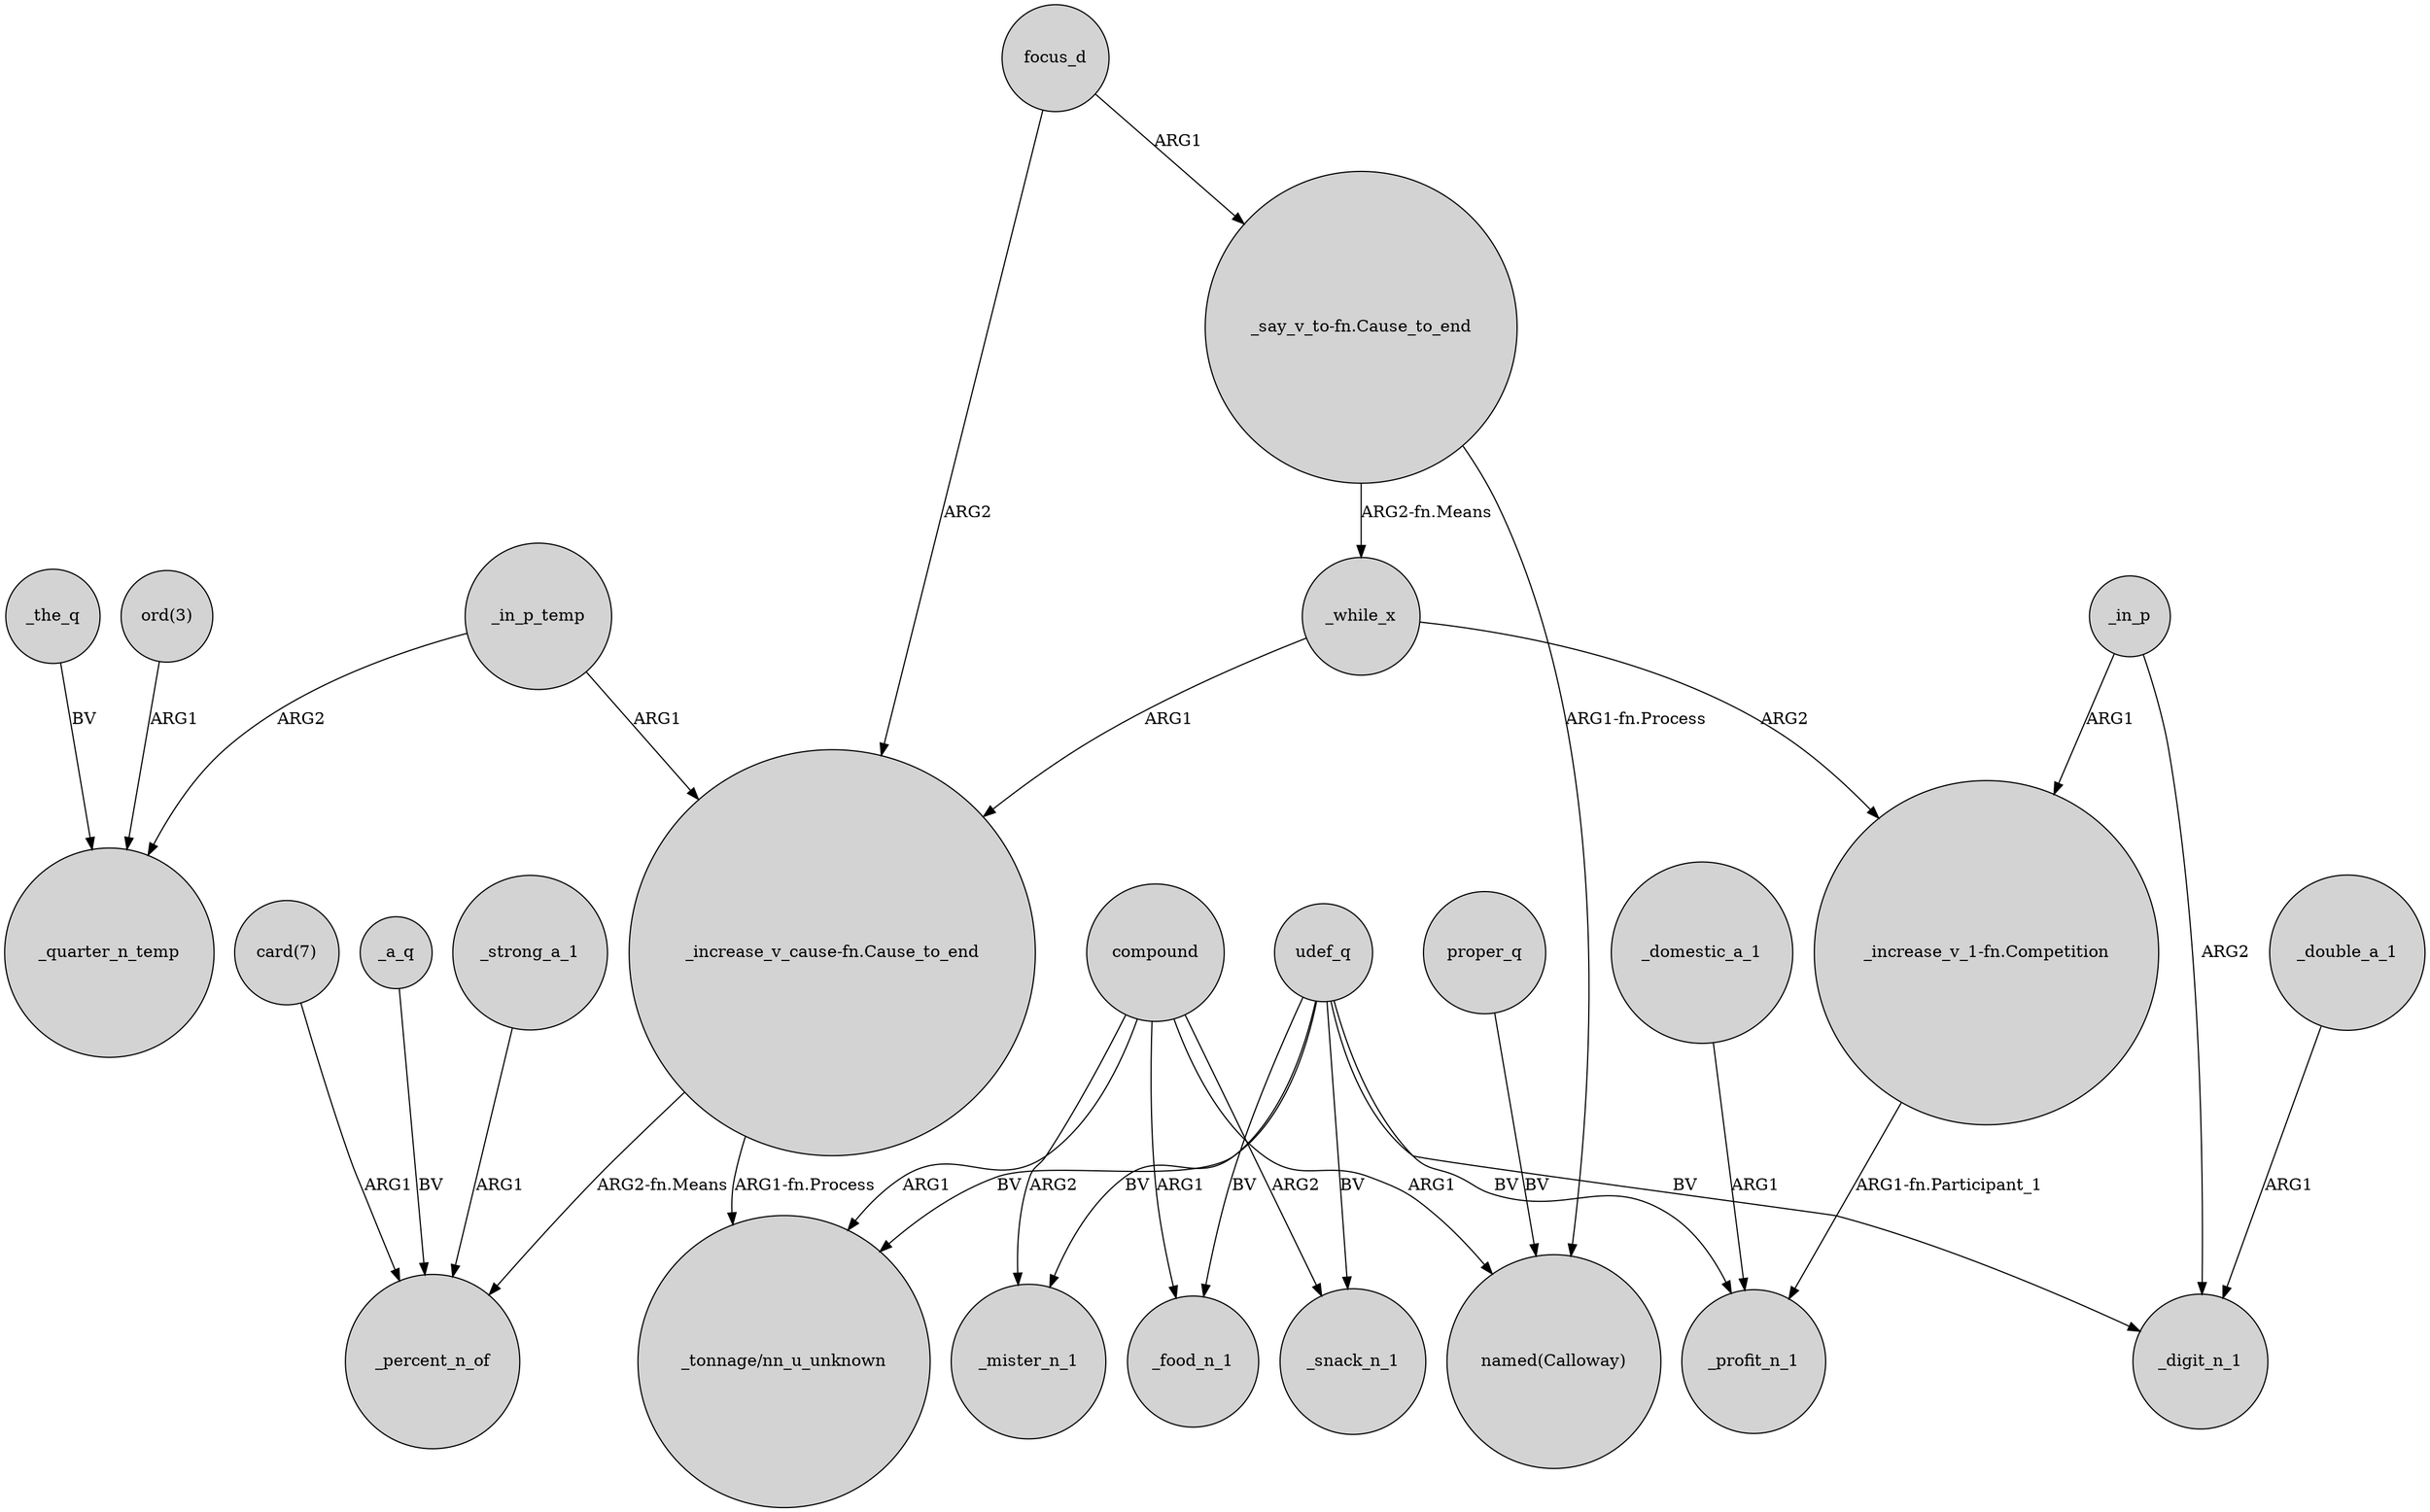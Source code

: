 digraph {
	node [shape=circle style=filled]
	_in_p_temp -> _quarter_n_temp [label=ARG2]
	compound -> _mister_n_1 [label=ARG2]
	"card(7)" -> _percent_n_of [label=ARG1]
	"ord(3)" -> _quarter_n_temp [label=ARG1]
	udef_q -> _snack_n_1 [label=BV]
	_strong_a_1 -> _percent_n_of [label=ARG1]
	_domestic_a_1 -> _profit_n_1 [label=ARG1]
	focus_d -> "_say_v_to-fn.Cause_to_end" [label=ARG1]
	"_say_v_to-fn.Cause_to_end" -> "named(Calloway)" [label="ARG1-fn.Process"]
	proper_q -> "named(Calloway)" [label=BV]
	_in_p -> _digit_n_1 [label=ARG2]
	_the_q -> _quarter_n_temp [label=BV]
	udef_q -> "_tonnage/nn_u_unknown" [label=BV]
	udef_q -> _profit_n_1 [label=BV]
	_in_p_temp -> "_increase_v_cause-fn.Cause_to_end" [label=ARG1]
	compound -> _snack_n_1 [label=ARG2]
	udef_q -> _mister_n_1 [label=BV]
	"_increase_v_1-fn.Competition" -> _profit_n_1 [label="ARG1-fn.Participant_1"]
	_while_x -> "_increase_v_1-fn.Competition" [label=ARG2]
	_while_x -> "_increase_v_cause-fn.Cause_to_end" [label=ARG1]
	_in_p -> "_increase_v_1-fn.Competition" [label=ARG1]
	udef_q -> _food_n_1 [label=BV]
	compound -> "_tonnage/nn_u_unknown" [label=ARG1]
	"_increase_v_cause-fn.Cause_to_end" -> _percent_n_of [label="ARG2-fn.Means"]
	udef_q -> _digit_n_1 [label=BV]
	focus_d -> "_increase_v_cause-fn.Cause_to_end" [label=ARG2]
	"_say_v_to-fn.Cause_to_end" -> _while_x [label="ARG2-fn.Means"]
	compound -> _food_n_1 [label=ARG1]
	_a_q -> _percent_n_of [label=BV]
	"_increase_v_cause-fn.Cause_to_end" -> "_tonnage/nn_u_unknown" [label="ARG1-fn.Process"]
	_double_a_1 -> _digit_n_1 [label=ARG1]
	compound -> "named(Calloway)" [label=ARG1]
}
